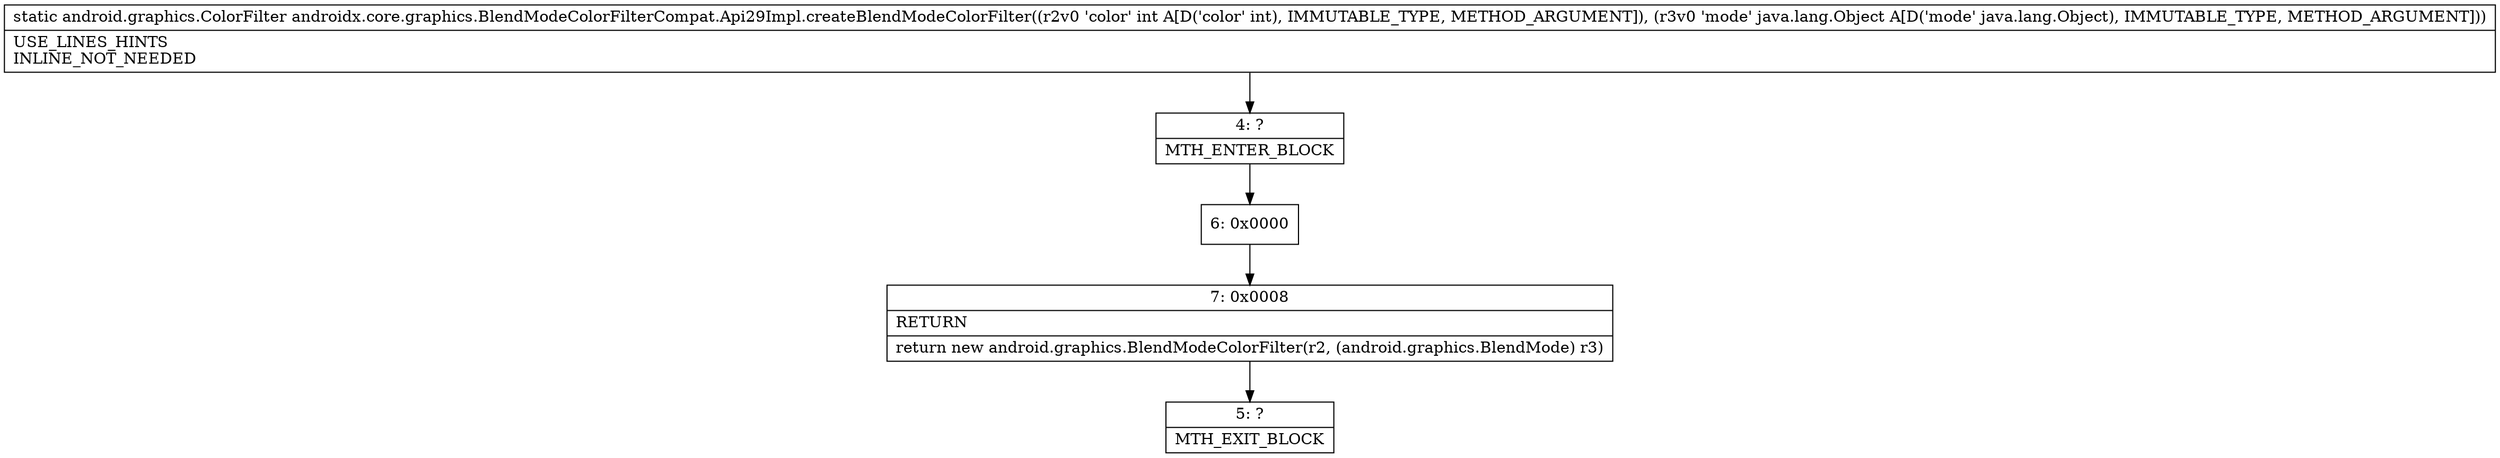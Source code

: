 digraph "CFG forandroidx.core.graphics.BlendModeColorFilterCompat.Api29Impl.createBlendModeColorFilter(ILjava\/lang\/Object;)Landroid\/graphics\/ColorFilter;" {
Node_4 [shape=record,label="{4\:\ ?|MTH_ENTER_BLOCK\l}"];
Node_6 [shape=record,label="{6\:\ 0x0000}"];
Node_7 [shape=record,label="{7\:\ 0x0008|RETURN\l|return new android.graphics.BlendModeColorFilter(r2, (android.graphics.BlendMode) r3)\l}"];
Node_5 [shape=record,label="{5\:\ ?|MTH_EXIT_BLOCK\l}"];
MethodNode[shape=record,label="{static android.graphics.ColorFilter androidx.core.graphics.BlendModeColorFilterCompat.Api29Impl.createBlendModeColorFilter((r2v0 'color' int A[D('color' int), IMMUTABLE_TYPE, METHOD_ARGUMENT]), (r3v0 'mode' java.lang.Object A[D('mode' java.lang.Object), IMMUTABLE_TYPE, METHOD_ARGUMENT]))  | USE_LINES_HINTS\lINLINE_NOT_NEEDED\l}"];
MethodNode -> Node_4;Node_4 -> Node_6;
Node_6 -> Node_7;
Node_7 -> Node_5;
}

